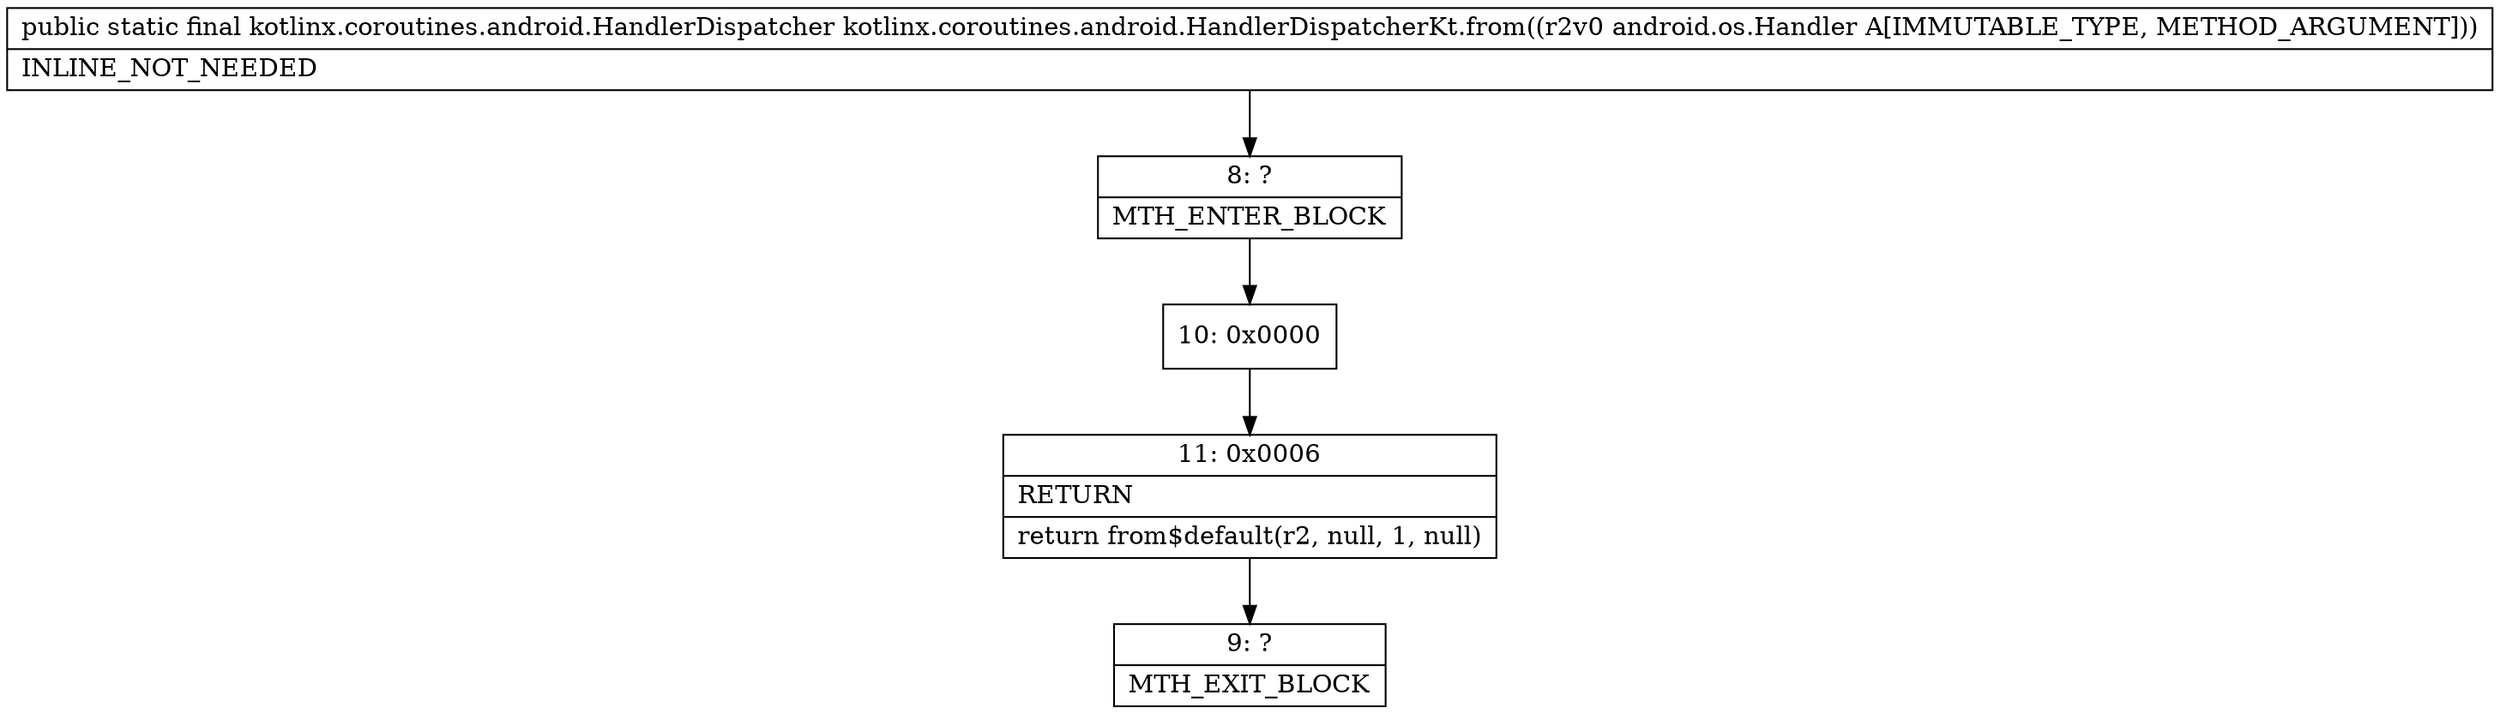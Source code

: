 digraph "CFG forkotlinx.coroutines.android.HandlerDispatcherKt.from(Landroid\/os\/Handler;)Lkotlinx\/coroutines\/android\/HandlerDispatcher;" {
Node_8 [shape=record,label="{8\:\ ?|MTH_ENTER_BLOCK\l}"];
Node_10 [shape=record,label="{10\:\ 0x0000}"];
Node_11 [shape=record,label="{11\:\ 0x0006|RETURN\l|return from$default(r2, null, 1, null)\l}"];
Node_9 [shape=record,label="{9\:\ ?|MTH_EXIT_BLOCK\l}"];
MethodNode[shape=record,label="{public static final kotlinx.coroutines.android.HandlerDispatcher kotlinx.coroutines.android.HandlerDispatcherKt.from((r2v0 android.os.Handler A[IMMUTABLE_TYPE, METHOD_ARGUMENT]))  | INLINE_NOT_NEEDED\l}"];
MethodNode -> Node_8;Node_8 -> Node_10;
Node_10 -> Node_11;
Node_11 -> Node_9;
}

